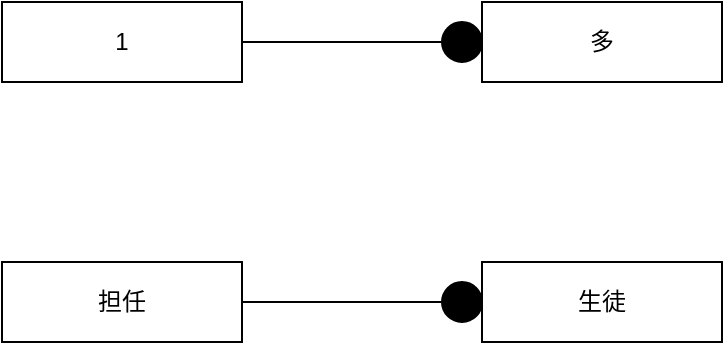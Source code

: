 <mxfile>
    <diagram id="OdqGZsD6ckafRj8Y0hla" name="ページ1">
        <mxGraphModel dx="717" dy="446" grid="1" gridSize="10" guides="1" tooltips="1" connect="1" arrows="1" fold="1" page="1" pageScale="1" pageWidth="827" pageHeight="1169" math="0" shadow="0">
            <root>
                <mxCell id="0"/>
                <mxCell id="1" parent="0"/>
                <mxCell id="2" value="" style="endArrow=none;html=1;entryX=0;entryY=0.5;entryDx=0;entryDy=0;" edge="1" parent="1" target="4">
                    <mxGeometry width="50" height="50" relative="1" as="geometry">
                        <mxPoint x="200" y="140" as="sourcePoint"/>
                        <mxPoint x="250" y="90" as="targetPoint"/>
                    </mxGeometry>
                </mxCell>
                <mxCell id="3" value="1" style="whiteSpace=wrap;html=1;" vertex="1" parent="1">
                    <mxGeometry x="80" y="120" width="120" height="40" as="geometry"/>
                </mxCell>
                <mxCell id="4" value="多" style="whiteSpace=wrap;html=1;" vertex="1" parent="1">
                    <mxGeometry x="320" y="120" width="120" height="40" as="geometry"/>
                </mxCell>
                <mxCell id="5" value="" style="ellipse;whiteSpace=wrap;html=1;aspect=fixed;fillColor=#000000;" vertex="1" parent="1">
                    <mxGeometry x="300" y="130" width="20" height="20" as="geometry"/>
                </mxCell>
                <mxCell id="6" value="" style="endArrow=none;html=1;entryX=0;entryY=0.5;entryDx=0;entryDy=0;" edge="1" parent="1" target="8">
                    <mxGeometry width="50" height="50" relative="1" as="geometry">
                        <mxPoint x="200" y="270" as="sourcePoint"/>
                        <mxPoint x="250" y="220" as="targetPoint"/>
                    </mxGeometry>
                </mxCell>
                <mxCell id="7" value="担任" style="whiteSpace=wrap;html=1;" vertex="1" parent="1">
                    <mxGeometry x="80" y="250" width="120" height="40" as="geometry"/>
                </mxCell>
                <mxCell id="8" value="生徒" style="whiteSpace=wrap;html=1;" vertex="1" parent="1">
                    <mxGeometry x="320" y="250" width="120" height="40" as="geometry"/>
                </mxCell>
                <mxCell id="9" value="" style="ellipse;whiteSpace=wrap;html=1;aspect=fixed;fillColor=#000000;" vertex="1" parent="1">
                    <mxGeometry x="300" y="260" width="20" height="20" as="geometry"/>
                </mxCell>
            </root>
        </mxGraphModel>
    </diagram>
</mxfile>